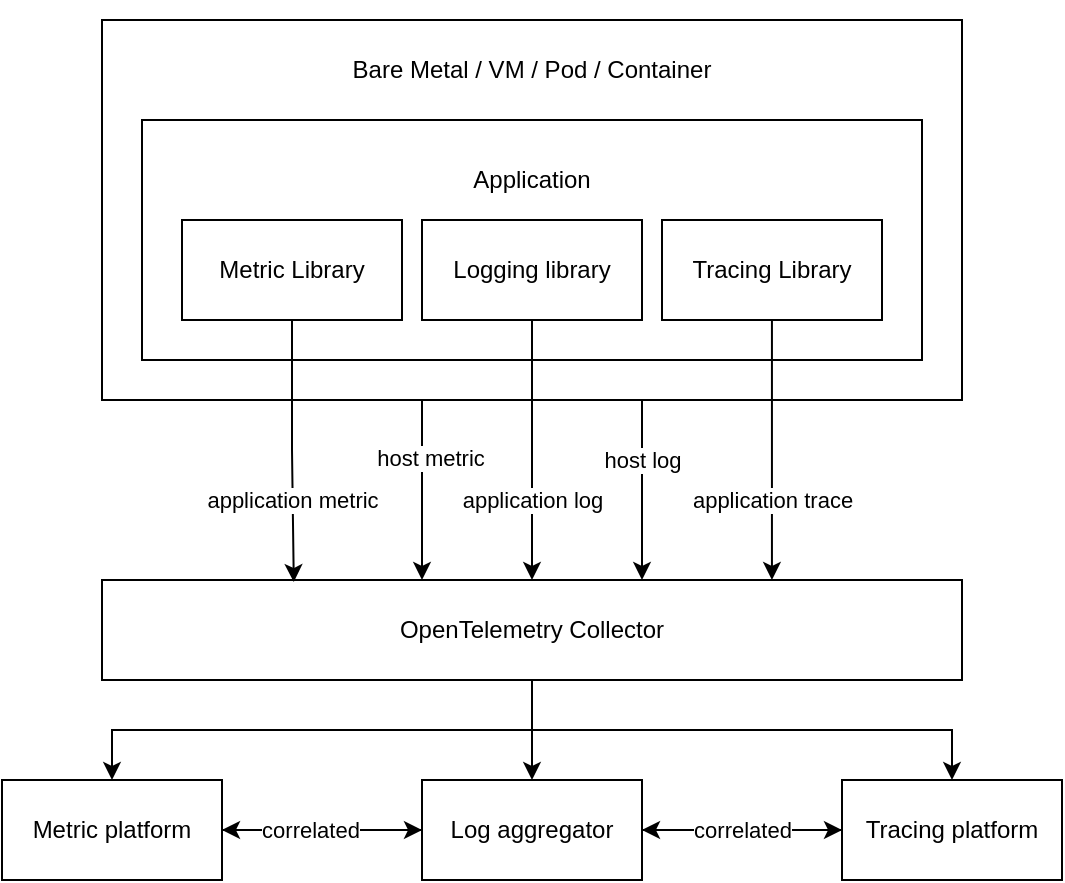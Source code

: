 <mxfile version="23.1.1" type="device">
  <diagram name="Page-1" id="650XvY37gCv_VNDG9vCg">
    <mxGraphModel dx="1158" dy="1083" grid="1" gridSize="10" guides="1" tooltips="1" connect="1" arrows="1" fold="1" page="1" pageScale="1" pageWidth="850" pageHeight="1100" math="0" shadow="0">
      <root>
        <mxCell id="0" />
        <mxCell id="1" parent="0" />
        <mxCell id="9l4oot3ggPBuZf4lOwHK-52" style="edgeStyle=orthogonalEdgeStyle;rounded=0;orthogonalLoop=1;jettySize=auto;html=1;entryX=0.5;entryY=0;entryDx=0;entryDy=0;" parent="1" edge="1">
          <mxGeometry relative="1" as="geometry">
            <mxPoint x="390" y="310" as="sourcePoint" />
            <mxPoint x="390" y="400" as="targetPoint" />
          </mxGeometry>
        </mxCell>
        <mxCell id="9l4oot3ggPBuZf4lOwHK-53" value="&lt;div&gt;host metric&lt;/div&gt;" style="edgeLabel;html=1;align=center;verticalAlign=middle;resizable=0;points=[];" parent="9l4oot3ggPBuZf4lOwHK-52" vertex="1" connectable="0">
          <mxGeometry x="-0.356" y="4" relative="1" as="geometry">
            <mxPoint as="offset" />
          </mxGeometry>
        </mxCell>
        <mxCell id="9l4oot3ggPBuZf4lOwHK-4" value="" style="rounded=0;whiteSpace=wrap;html=1;" parent="1" vertex="1">
          <mxGeometry x="230" y="120" width="430" height="190" as="geometry" />
        </mxCell>
        <mxCell id="9l4oot3ggPBuZf4lOwHK-5" value="" style="group" parent="1" vertex="1" connectable="0">
          <mxGeometry x="290" y="110" width="350" height="180" as="geometry" />
        </mxCell>
        <mxCell id="9l4oot3ggPBuZf4lOwHK-2" value="" style="rounded=0;whiteSpace=wrap;html=1;" parent="9l4oot3ggPBuZf4lOwHK-5" vertex="1">
          <mxGeometry x="-40" y="60" width="390" height="120" as="geometry" />
        </mxCell>
        <mxCell id="9l4oot3ggPBuZf4lOwHK-3" value="Application" style="text;html=1;strokeColor=none;fillColor=none;align=center;verticalAlign=middle;whiteSpace=wrap;rounded=0;" parent="9l4oot3ggPBuZf4lOwHK-5" vertex="1">
          <mxGeometry x="96.87" y="58.13" width="116.25" height="63.75" as="geometry" />
        </mxCell>
        <mxCell id="9l4oot3ggPBuZf4lOwHK-7" value="&lt;div&gt;Metric Library&lt;br&gt;&lt;/div&gt;" style="html=1;whiteSpace=wrap;" parent="9l4oot3ggPBuZf4lOwHK-5" vertex="1">
          <mxGeometry x="-20" y="110" width="110" height="50" as="geometry" />
        </mxCell>
        <mxCell id="9l4oot3ggPBuZf4lOwHK-6" value="&lt;div&gt;Logging library&lt;/div&gt;" style="html=1;whiteSpace=wrap;" parent="9l4oot3ggPBuZf4lOwHK-5" vertex="1">
          <mxGeometry x="100" y="110" width="110" height="50" as="geometry" />
        </mxCell>
        <mxCell id="9l4oot3ggPBuZf4lOwHK-8" value="Tracing Library" style="html=1;whiteSpace=wrap;" parent="9l4oot3ggPBuZf4lOwHK-5" vertex="1">
          <mxGeometry x="220" y="110" width="110" height="50" as="geometry" />
        </mxCell>
        <mxCell id="9l4oot3ggPBuZf4lOwHK-10" value="Bare Metal / VM / Pod / Container" style="text;html=1;strokeColor=none;fillColor=none;align=center;verticalAlign=middle;whiteSpace=wrap;rounded=0;" parent="9l4oot3ggPBuZf4lOwHK-5" vertex="1">
          <mxGeometry x="59.99" y="20" width="190" height="30" as="geometry" />
        </mxCell>
        <mxCell id="Z2qCk3zVda_sx7KjIv7V-1" style="edgeStyle=orthogonalEdgeStyle;rounded=0;orthogonalLoop=1;jettySize=auto;html=1;" edge="1" parent="1" source="9l4oot3ggPBuZf4lOwHK-49" target="9l4oot3ggPBuZf4lOwHK-63">
          <mxGeometry relative="1" as="geometry" />
        </mxCell>
        <mxCell id="Z2qCk3zVda_sx7KjIv7V-2" style="edgeStyle=orthogonalEdgeStyle;rounded=0;orthogonalLoop=1;jettySize=auto;html=1;entryX=0.5;entryY=0;entryDx=0;entryDy=0;" edge="1" parent="1" source="9l4oot3ggPBuZf4lOwHK-49" target="9l4oot3ggPBuZf4lOwHK-65">
          <mxGeometry relative="1" as="geometry" />
        </mxCell>
        <mxCell id="Z2qCk3zVda_sx7KjIv7V-3" style="edgeStyle=orthogonalEdgeStyle;rounded=0;orthogonalLoop=1;jettySize=auto;html=1;entryX=0.5;entryY=0;entryDx=0;entryDy=0;" edge="1" parent="1" source="9l4oot3ggPBuZf4lOwHK-49" target="9l4oot3ggPBuZf4lOwHK-64">
          <mxGeometry relative="1" as="geometry" />
        </mxCell>
        <mxCell id="9l4oot3ggPBuZf4lOwHK-49" value="OpenTelemetry Collector" style="html=1;whiteSpace=wrap;" parent="1" vertex="1">
          <mxGeometry x="230" y="400" width="430" height="50" as="geometry" />
        </mxCell>
        <mxCell id="9l4oot3ggPBuZf4lOwHK-50" style="edgeStyle=orthogonalEdgeStyle;rounded=0;orthogonalLoop=1;jettySize=auto;html=1;entryX=0.223;entryY=0.02;entryDx=0;entryDy=0;entryPerimeter=0;" parent="1" source="9l4oot3ggPBuZf4lOwHK-7" target="9l4oot3ggPBuZf4lOwHK-49" edge="1">
          <mxGeometry relative="1" as="geometry" />
        </mxCell>
        <mxCell id="9l4oot3ggPBuZf4lOwHK-51" value="application metric" style="edgeLabel;html=1;align=center;verticalAlign=middle;resizable=0;points=[];" parent="9l4oot3ggPBuZf4lOwHK-50" vertex="1" connectable="0">
          <mxGeometry x="0.227" y="2" relative="1" as="geometry">
            <mxPoint x="-3" y="10" as="offset" />
          </mxGeometry>
        </mxCell>
        <mxCell id="9l4oot3ggPBuZf4lOwHK-54" style="edgeStyle=orthogonalEdgeStyle;rounded=0;orthogonalLoop=1;jettySize=auto;html=1;" parent="1" source="9l4oot3ggPBuZf4lOwHK-6" target="9l4oot3ggPBuZf4lOwHK-49" edge="1">
          <mxGeometry relative="1" as="geometry" />
        </mxCell>
        <mxCell id="9l4oot3ggPBuZf4lOwHK-55" value="&lt;div&gt;application log&lt;/div&gt;" style="edgeLabel;html=1;align=center;verticalAlign=middle;resizable=0;points=[];" parent="9l4oot3ggPBuZf4lOwHK-54" vertex="1" connectable="0">
          <mxGeometry x="0.292" y="3" relative="1" as="geometry">
            <mxPoint x="-3" y="6" as="offset" />
          </mxGeometry>
        </mxCell>
        <mxCell id="9l4oot3ggPBuZf4lOwHK-56" style="edgeStyle=orthogonalEdgeStyle;rounded=0;orthogonalLoop=1;jettySize=auto;html=1;" parent="1" source="9l4oot3ggPBuZf4lOwHK-4" edge="1">
          <mxGeometry relative="1" as="geometry">
            <mxPoint x="500" y="400" as="targetPoint" />
            <Array as="points">
              <mxPoint x="500" y="350" />
              <mxPoint x="500" y="350" />
            </Array>
          </mxGeometry>
        </mxCell>
        <mxCell id="9l4oot3ggPBuZf4lOwHK-57" value="&lt;div&gt;host log&lt;/div&gt;" style="edgeLabel;html=1;align=center;verticalAlign=middle;resizable=0;points=[];" parent="9l4oot3ggPBuZf4lOwHK-56" vertex="1" connectable="0">
          <mxGeometry x="0.182" y="-1" relative="1" as="geometry">
            <mxPoint x="1" y="-23" as="offset" />
          </mxGeometry>
        </mxCell>
        <mxCell id="9l4oot3ggPBuZf4lOwHK-58" style="edgeStyle=orthogonalEdgeStyle;rounded=0;orthogonalLoop=1;jettySize=auto;html=1;entryX=0.779;entryY=0;entryDx=0;entryDy=0;entryPerimeter=0;" parent="1" source="9l4oot3ggPBuZf4lOwHK-8" target="9l4oot3ggPBuZf4lOwHK-49" edge="1">
          <mxGeometry relative="1" as="geometry" />
        </mxCell>
        <mxCell id="9l4oot3ggPBuZf4lOwHK-59" value="&lt;div&gt;application trace&lt;/div&gt;" style="edgeLabel;html=1;align=center;verticalAlign=middle;resizable=0;points=[];" parent="9l4oot3ggPBuZf4lOwHK-58" vertex="1" connectable="0">
          <mxGeometry x="0.015" y="1" relative="1" as="geometry">
            <mxPoint x="-1" y="24" as="offset" />
          </mxGeometry>
        </mxCell>
        <mxCell id="9l4oot3ggPBuZf4lOwHK-66" style="edgeStyle=orthogonalEdgeStyle;rounded=0;orthogonalLoop=1;jettySize=auto;html=1;entryX=0;entryY=0.5;entryDx=0;entryDy=0;" parent="1" source="9l4oot3ggPBuZf4lOwHK-63" target="9l4oot3ggPBuZf4lOwHK-64" edge="1">
          <mxGeometry relative="1" as="geometry" />
        </mxCell>
        <mxCell id="9l4oot3ggPBuZf4lOwHK-63" value="Metric platform" style="html=1;whiteSpace=wrap;" parent="1" vertex="1">
          <mxGeometry x="180" y="500" width="110" height="50" as="geometry" />
        </mxCell>
        <mxCell id="9l4oot3ggPBuZf4lOwHK-67" style="edgeStyle=orthogonalEdgeStyle;rounded=0;orthogonalLoop=1;jettySize=auto;html=1;entryX=1;entryY=0.5;entryDx=0;entryDy=0;" parent="1" source="9l4oot3ggPBuZf4lOwHK-64" target="9l4oot3ggPBuZf4lOwHK-63" edge="1">
          <mxGeometry relative="1" as="geometry" />
        </mxCell>
        <mxCell id="9l4oot3ggPBuZf4lOwHK-70" value="correlated" style="edgeLabel;html=1;align=center;verticalAlign=middle;resizable=0;points=[];" parent="9l4oot3ggPBuZf4lOwHK-67" vertex="1" connectable="0">
          <mxGeometry x="0.12" y="-3" relative="1" as="geometry">
            <mxPoint y="3" as="offset" />
          </mxGeometry>
        </mxCell>
        <mxCell id="9l4oot3ggPBuZf4lOwHK-68" style="edgeStyle=orthogonalEdgeStyle;rounded=0;orthogonalLoop=1;jettySize=auto;html=1;entryX=0;entryY=0.5;entryDx=0;entryDy=0;" parent="1" source="9l4oot3ggPBuZf4lOwHK-64" target="9l4oot3ggPBuZf4lOwHK-65" edge="1">
          <mxGeometry relative="1" as="geometry" />
        </mxCell>
        <mxCell id="9l4oot3ggPBuZf4lOwHK-64" value="Log aggregator" style="html=1;whiteSpace=wrap;" parent="1" vertex="1">
          <mxGeometry x="390" y="500" width="110" height="50" as="geometry" />
        </mxCell>
        <mxCell id="9l4oot3ggPBuZf4lOwHK-69" style="edgeStyle=orthogonalEdgeStyle;rounded=0;orthogonalLoop=1;jettySize=auto;html=1;entryX=1;entryY=0.5;entryDx=0;entryDy=0;" parent="1" source="9l4oot3ggPBuZf4lOwHK-65" target="9l4oot3ggPBuZf4lOwHK-64" edge="1">
          <mxGeometry relative="1" as="geometry" />
        </mxCell>
        <mxCell id="9l4oot3ggPBuZf4lOwHK-71" value="correlated" style="edgeLabel;html=1;align=center;verticalAlign=middle;resizable=0;points=[];" parent="9l4oot3ggPBuZf4lOwHK-69" vertex="1" connectable="0">
          <mxGeometry x="-0.243" y="3" relative="1" as="geometry">
            <mxPoint x="-12" y="-3" as="offset" />
          </mxGeometry>
        </mxCell>
        <mxCell id="9l4oot3ggPBuZf4lOwHK-65" value="Tracing platform" style="html=1;whiteSpace=wrap;" parent="1" vertex="1">
          <mxGeometry x="600" y="500" width="110" height="50" as="geometry" />
        </mxCell>
      </root>
    </mxGraphModel>
  </diagram>
</mxfile>
